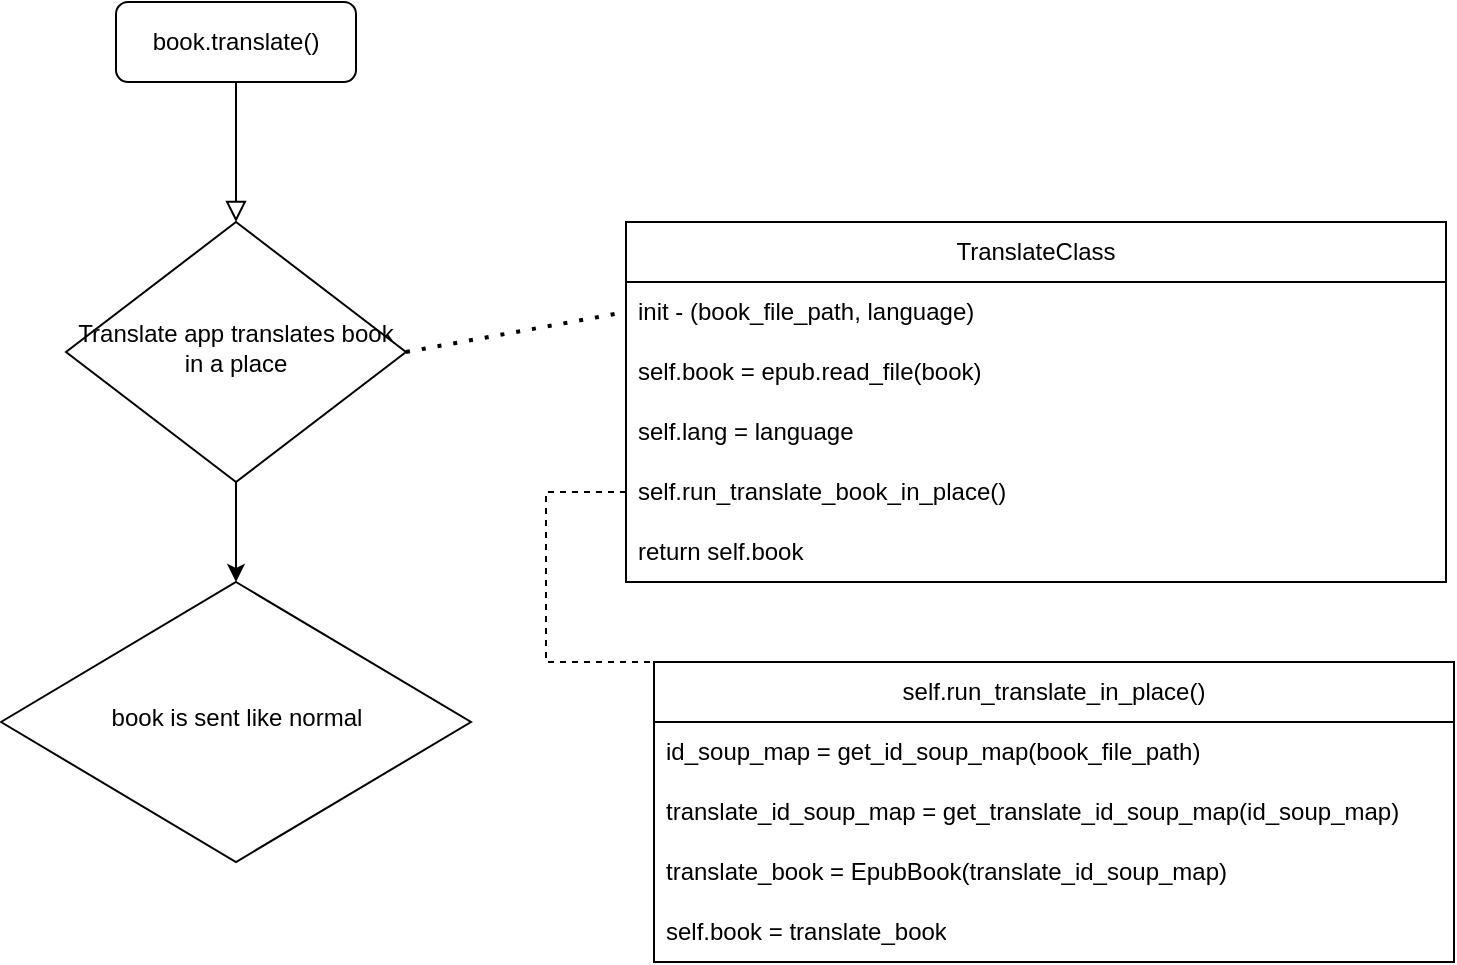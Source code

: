 <mxfile version="21.0.6" type="github">
  <diagram id="C5RBs43oDa-KdzZeNtuy" name="Page-1">
    <mxGraphModel dx="1434" dy="796" grid="1" gridSize="10" guides="1" tooltips="1" connect="1" arrows="1" fold="1" page="1" pageScale="1" pageWidth="827" pageHeight="1169" math="0" shadow="0">
      <root>
        <mxCell id="WIyWlLk6GJQsqaUBKTNV-0" />
        <mxCell id="WIyWlLk6GJQsqaUBKTNV-1" parent="WIyWlLk6GJQsqaUBKTNV-0" />
        <mxCell id="WIyWlLk6GJQsqaUBKTNV-2" value="" style="rounded=0;html=1;jettySize=auto;orthogonalLoop=1;fontSize=11;endArrow=block;endFill=0;endSize=8;strokeWidth=1;shadow=0;labelBackgroundColor=none;edgeStyle=orthogonalEdgeStyle;" parent="WIyWlLk6GJQsqaUBKTNV-1" source="WIyWlLk6GJQsqaUBKTNV-3" target="WIyWlLk6GJQsqaUBKTNV-6" edge="1">
          <mxGeometry relative="1" as="geometry" />
        </mxCell>
        <mxCell id="WIyWlLk6GJQsqaUBKTNV-3" value="book.translate()" style="rounded=1;whiteSpace=wrap;html=1;fontSize=12;glass=0;strokeWidth=1;shadow=0;" parent="WIyWlLk6GJQsqaUBKTNV-1" vertex="1">
          <mxGeometry x="145" y="30" width="120" height="40" as="geometry" />
        </mxCell>
        <mxCell id="Egl1dDNrV3TgmbNR_v3q-10" value="" style="edgeStyle=orthogonalEdgeStyle;rounded=0;orthogonalLoop=1;jettySize=auto;html=1;" edge="1" parent="WIyWlLk6GJQsqaUBKTNV-1" source="WIyWlLk6GJQsqaUBKTNV-6" target="WIyWlLk6GJQsqaUBKTNV-10">
          <mxGeometry relative="1" as="geometry" />
        </mxCell>
        <mxCell id="WIyWlLk6GJQsqaUBKTNV-6" value="Translate app translates book in a place" style="rhombus;whiteSpace=wrap;html=1;shadow=0;fontFamily=Helvetica;fontSize=12;align=center;strokeWidth=1;spacing=6;spacingTop=-4;" parent="WIyWlLk6GJQsqaUBKTNV-1" vertex="1">
          <mxGeometry x="120" y="140" width="170" height="130" as="geometry" />
        </mxCell>
        <mxCell id="WIyWlLk6GJQsqaUBKTNV-10" value="book is sent like normal" style="rhombus;whiteSpace=wrap;html=1;shadow=0;fontFamily=Helvetica;fontSize=12;align=center;strokeWidth=1;spacing=6;spacingTop=-4;" parent="WIyWlLk6GJQsqaUBKTNV-1" vertex="1">
          <mxGeometry x="87.5" y="320" width="235" height="140" as="geometry" />
        </mxCell>
        <mxCell id="Egl1dDNrV3TgmbNR_v3q-1" value="" style="endArrow=none;dashed=1;html=1;dashPattern=1 3;strokeWidth=2;rounded=0;exitX=1;exitY=0.5;exitDx=0;exitDy=0;entryX=0;entryY=0.5;entryDx=0;entryDy=0;" edge="1" parent="WIyWlLk6GJQsqaUBKTNV-1" source="WIyWlLk6GJQsqaUBKTNV-6" target="Egl1dDNrV3TgmbNR_v3q-4">
          <mxGeometry width="50" height="50" relative="1" as="geometry">
            <mxPoint x="390" y="330" as="sourcePoint" />
            <mxPoint x="380" y="210" as="targetPoint" />
          </mxGeometry>
        </mxCell>
        <mxCell id="Egl1dDNrV3TgmbNR_v3q-3" value="TranslateClass" style="swimlane;fontStyle=0;childLayout=stackLayout;horizontal=1;startSize=30;horizontalStack=0;resizeParent=1;resizeParentMax=0;resizeLast=0;collapsible=1;marginBottom=0;whiteSpace=wrap;html=1;" vertex="1" parent="WIyWlLk6GJQsqaUBKTNV-1">
          <mxGeometry x="400" y="140" width="410" height="180" as="geometry" />
        </mxCell>
        <mxCell id="Egl1dDNrV3TgmbNR_v3q-4" value="init - (book_file_path, language)" style="text;strokeColor=none;fillColor=none;align=left;verticalAlign=middle;spacingLeft=4;spacingRight=4;overflow=hidden;points=[[0,0.5],[1,0.5]];portConstraint=eastwest;rotatable=0;whiteSpace=wrap;html=1;" vertex="1" parent="Egl1dDNrV3TgmbNR_v3q-3">
          <mxGeometry y="30" width="410" height="30" as="geometry" />
        </mxCell>
        <mxCell id="Egl1dDNrV3TgmbNR_v3q-5" value="self.book = epub.read_file(book)" style="text;strokeColor=none;fillColor=none;align=left;verticalAlign=middle;spacingLeft=4;spacingRight=4;overflow=hidden;points=[[0,0.5],[1,0.5]];portConstraint=eastwest;rotatable=0;whiteSpace=wrap;html=1;" vertex="1" parent="Egl1dDNrV3TgmbNR_v3q-3">
          <mxGeometry y="60" width="410" height="30" as="geometry" />
        </mxCell>
        <mxCell id="Egl1dDNrV3TgmbNR_v3q-6" value="self.lang = language" style="text;strokeColor=none;fillColor=none;align=left;verticalAlign=middle;spacingLeft=4;spacingRight=4;overflow=hidden;points=[[0,0.5],[1,0.5]];portConstraint=eastwest;rotatable=0;whiteSpace=wrap;html=1;" vertex="1" parent="Egl1dDNrV3TgmbNR_v3q-3">
          <mxGeometry y="90" width="410" height="30" as="geometry" />
        </mxCell>
        <mxCell id="Egl1dDNrV3TgmbNR_v3q-7" value="self.run_translate_book_in_place()" style="text;strokeColor=none;fillColor=none;align=left;verticalAlign=middle;spacingLeft=4;spacingRight=4;overflow=hidden;points=[[0,0.5],[1,0.5]];portConstraint=eastwest;rotatable=0;whiteSpace=wrap;html=1;" vertex="1" parent="Egl1dDNrV3TgmbNR_v3q-3">
          <mxGeometry y="120" width="410" height="30" as="geometry" />
        </mxCell>
        <mxCell id="Egl1dDNrV3TgmbNR_v3q-19" value="return self.book" style="text;strokeColor=none;fillColor=none;align=left;verticalAlign=middle;spacingLeft=4;spacingRight=4;overflow=hidden;points=[[0,0.5],[1,0.5]];portConstraint=eastwest;rotatable=0;whiteSpace=wrap;html=1;" vertex="1" parent="Egl1dDNrV3TgmbNR_v3q-3">
          <mxGeometry y="150" width="410" height="30" as="geometry" />
        </mxCell>
        <mxCell id="Egl1dDNrV3TgmbNR_v3q-11" value="self.run_translate_in_place()" style="swimlane;fontStyle=0;childLayout=stackLayout;horizontal=1;startSize=30;horizontalStack=0;resizeParent=1;resizeParentMax=0;resizeLast=0;collapsible=1;marginBottom=0;whiteSpace=wrap;html=1;" vertex="1" parent="WIyWlLk6GJQsqaUBKTNV-1">
          <mxGeometry x="414" y="360" width="400" height="150" as="geometry" />
        </mxCell>
        <mxCell id="Egl1dDNrV3TgmbNR_v3q-12" value="id_soup_map = get_id_soup_map(book_file_path)" style="text;strokeColor=none;fillColor=none;align=left;verticalAlign=middle;spacingLeft=4;spacingRight=4;overflow=hidden;points=[[0,0.5],[1,0.5]];portConstraint=eastwest;rotatable=0;whiteSpace=wrap;html=1;" vertex="1" parent="Egl1dDNrV3TgmbNR_v3q-11">
          <mxGeometry y="30" width="400" height="30" as="geometry" />
        </mxCell>
        <mxCell id="Egl1dDNrV3TgmbNR_v3q-13" value="translate_id_soup_map = get_translate_id_soup_map(id_soup_map)" style="text;strokeColor=none;fillColor=none;align=left;verticalAlign=middle;spacingLeft=4;spacingRight=4;overflow=hidden;points=[[0,0.5],[1,0.5]];portConstraint=eastwest;rotatable=0;whiteSpace=wrap;html=1;" vertex="1" parent="Egl1dDNrV3TgmbNR_v3q-11">
          <mxGeometry y="60" width="400" height="30" as="geometry" />
        </mxCell>
        <mxCell id="Egl1dDNrV3TgmbNR_v3q-14" value="translate_book = EpubBook(translate_id_soup_map)" style="text;strokeColor=none;fillColor=none;align=left;verticalAlign=middle;spacingLeft=4;spacingRight=4;overflow=hidden;points=[[0,0.5],[1,0.5]];portConstraint=eastwest;rotatable=0;whiteSpace=wrap;html=1;" vertex="1" parent="Egl1dDNrV3TgmbNR_v3q-11">
          <mxGeometry y="90" width="400" height="30" as="geometry" />
        </mxCell>
        <mxCell id="Egl1dDNrV3TgmbNR_v3q-17" value="self.book = translate_book" style="text;strokeColor=none;fillColor=none;align=left;verticalAlign=middle;spacingLeft=4;spacingRight=4;overflow=hidden;points=[[0,0.5],[1,0.5]];portConstraint=eastwest;rotatable=0;whiteSpace=wrap;html=1;" vertex="1" parent="Egl1dDNrV3TgmbNR_v3q-11">
          <mxGeometry y="120" width="400" height="30" as="geometry" />
        </mxCell>
        <mxCell id="Egl1dDNrV3TgmbNR_v3q-16" value="" style="endArrow=none;dashed=1;html=1;rounded=0;exitX=0;exitY=0.5;exitDx=0;exitDy=0;entryX=0;entryY=0;entryDx=0;entryDy=0;" edge="1" parent="WIyWlLk6GJQsqaUBKTNV-1" source="Egl1dDNrV3TgmbNR_v3q-7" target="Egl1dDNrV3TgmbNR_v3q-11">
          <mxGeometry width="50" height="50" relative="1" as="geometry">
            <mxPoint x="670" y="320" as="sourcePoint" />
            <mxPoint x="930" y="300" as="targetPoint" />
            <Array as="points">
              <mxPoint x="360" y="275" />
              <mxPoint x="360" y="360" />
            </Array>
          </mxGeometry>
        </mxCell>
      </root>
    </mxGraphModel>
  </diagram>
</mxfile>
